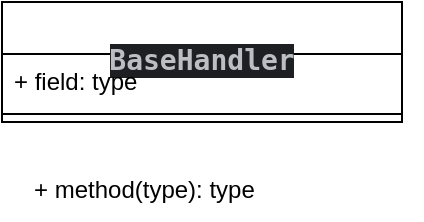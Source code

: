 <mxfile version="23.1.6" type="github">
  <diagram name="第 1 页" id="OhDWiPs8Fqru30uXbuC6">
    <mxGraphModel dx="1050" dy="530" grid="1" gridSize="10" guides="1" tooltips="1" connect="1" arrows="1" fold="1" page="1" pageScale="1" pageWidth="827" pageHeight="1169" math="0" shadow="0">
      <root>
        <mxCell id="0" />
        <mxCell id="1" parent="0" />
        <mxCell id="HJPvidHYIMNPiGEeuBWW-1" value="&lt;div style=&quot;background-color:#1e1f22;color:#bcbec4&quot;&gt;&lt;pre style=&quot;font-family:&#39;Inconsolata&#39;,monospace;font-size:10.5pt;&quot;&gt;BaseHandler&lt;/pre&gt;&lt;/div&gt;" style="swimlane;fontStyle=1;align=center;verticalAlign=top;childLayout=stackLayout;horizontal=1;startSize=26;horizontalStack=0;resizeParent=1;resizeParentMax=0;resizeLast=0;collapsible=1;marginBottom=0;whiteSpace=wrap;html=1;" vertex="1" parent="1">
          <mxGeometry x="140" y="130" width="200" height="60" as="geometry" />
        </mxCell>
        <mxCell id="HJPvidHYIMNPiGEeuBWW-2" value="+ field: type" style="text;strokeColor=none;fillColor=none;align=left;verticalAlign=top;spacingLeft=4;spacingRight=4;overflow=hidden;rotatable=0;points=[[0,0.5],[1,0.5]];portConstraint=eastwest;whiteSpace=wrap;html=1;" vertex="1" parent="HJPvidHYIMNPiGEeuBWW-1">
          <mxGeometry y="26" width="200" height="26" as="geometry" />
        </mxCell>
        <mxCell id="HJPvidHYIMNPiGEeuBWW-3" value="" style="line;strokeWidth=1;fillColor=none;align=left;verticalAlign=middle;spacingTop=-1;spacingLeft=3;spacingRight=3;rotatable=0;labelPosition=right;points=[];portConstraint=eastwest;strokeColor=inherit;" vertex="1" parent="HJPvidHYIMNPiGEeuBWW-1">
          <mxGeometry y="52" width="200" height="8" as="geometry" />
        </mxCell>
        <mxCell id="HJPvidHYIMNPiGEeuBWW-4" value="+ method(type): type" style="text;strokeColor=none;fillColor=none;align=left;verticalAlign=top;spacingLeft=4;spacingRight=4;overflow=hidden;rotatable=0;points=[[0,0.5],[1,0.5]];portConstraint=eastwest;whiteSpace=wrap;html=1;" vertex="1" parent="1">
          <mxGeometry x="150" y="210" width="200" height="26" as="geometry" />
        </mxCell>
      </root>
    </mxGraphModel>
  </diagram>
</mxfile>

